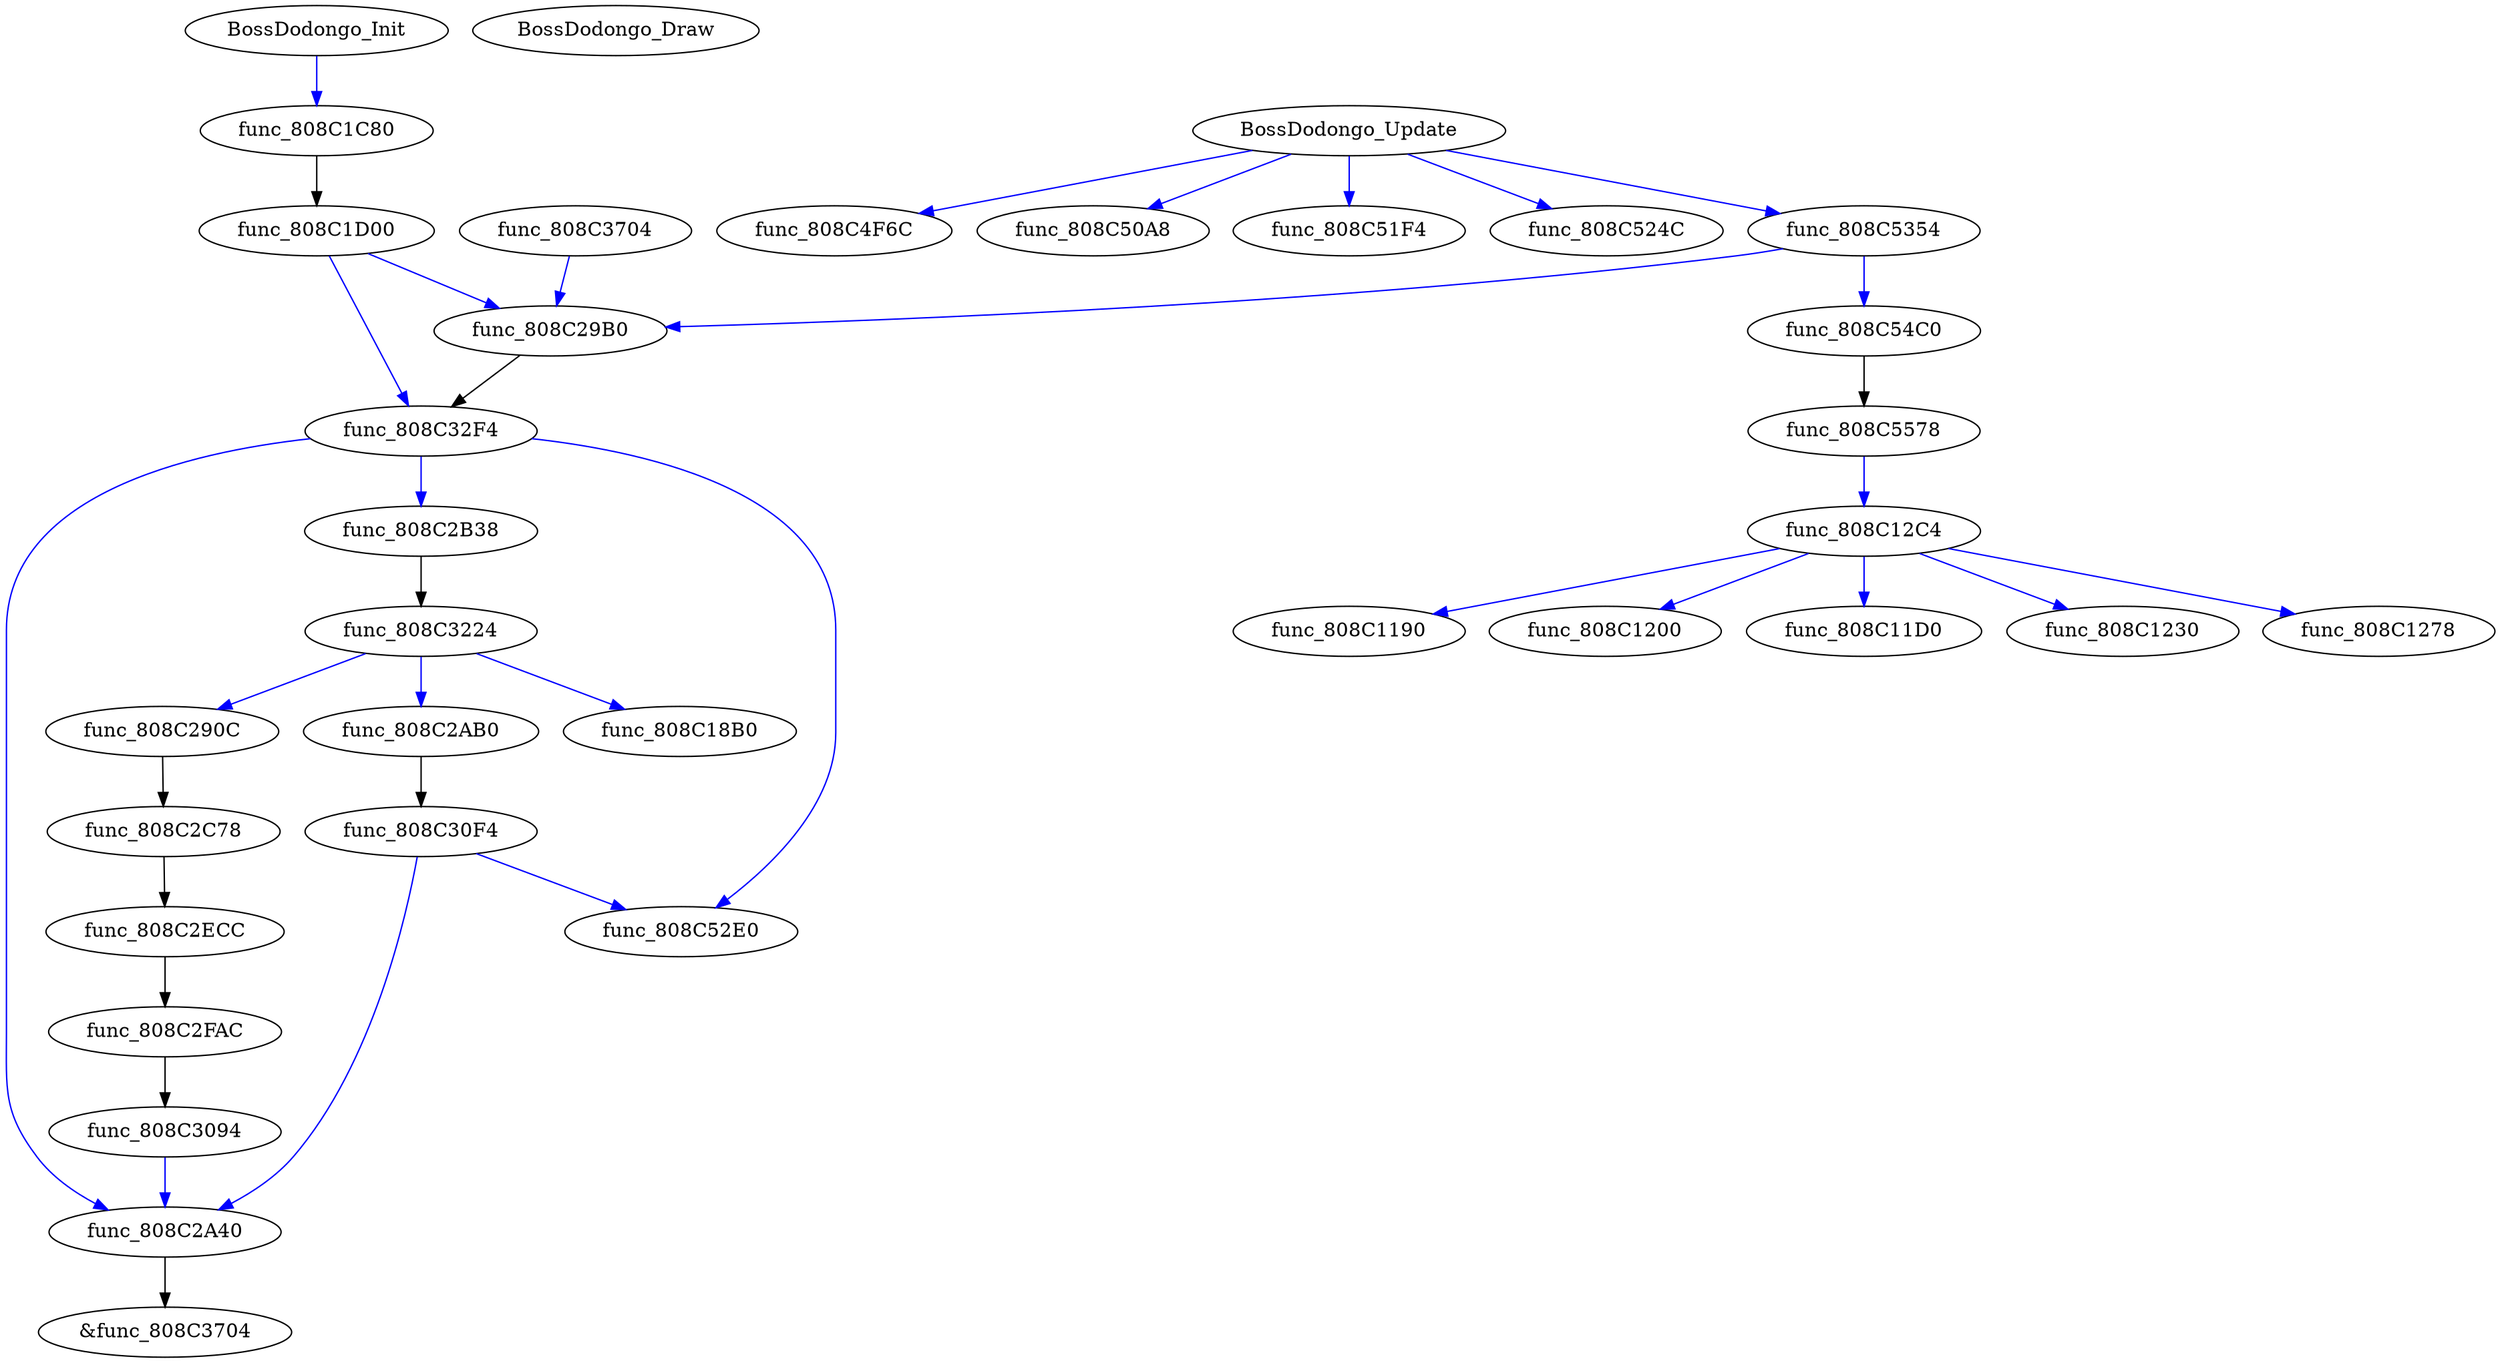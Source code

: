 // Boss_Dodongo
digraph {
	7 [label=BossDodongo_Init]
	23 [label=BossDodongo_Update]
	26 [label=BossDodongo_Draw]
	5 [label=func_808C12C4]
	0 [label=func_808C1190]
	5 -> 0 [color=blue]
	5 [label=func_808C12C4]
	2 [label=func_808C1200]
	5 -> 2 [color=blue]
	5 [label=func_808C12C4]
	1 [label=func_808C11D0]
	5 -> 1 [color=blue]
	5 [label=func_808C12C4]
	3 [label=func_808C1230]
	5 -> 3 [color=blue]
	5 [label=func_808C12C4]
	4 [label=func_808C1278]
	5 -> 4 [color=blue]
	7 [label=BossDodongo_Init]
	8 [label=func_808C1C80]
	7 -> 8 [color=blue]
	8 [label=func_808C1C80]
	9 [label=func_808C1D00]
	8 -> 9 [color=Black]
	9 [label=func_808C1D00]
	21 [label=func_808C32F4]
	9 -> 21 [color=blue]
	9 [label=func_808C1D00]
	11 [label=func_808C29B0]
	9 -> 11 [color=blue]
	10 [label=func_808C290C]
	15 [label=func_808C2C78]
	10 -> 15 [color=Black]
	11 [label=func_808C29B0]
	21 [label=func_808C32F4]
	11 -> 21 [color=Black]
	12 [label=func_808C2A40]
	None [label="&func_808C3704"]
	12 -> None [color=Black]
	13 [label=func_808C2AB0]
	19 [label=func_808C30F4]
	13 -> 19 [color=Black]
	14 [label=func_808C2B38]
	20 [label=func_808C3224]
	14 -> 20 [color=Black]
	15 [label=func_808C2C78]
	16 [label=func_808C2ECC]
	15 -> 16 [color=Black]
	16 [label=func_808C2ECC]
	17 [label=func_808C2FAC]
	16 -> 17 [color=Black]
	17 [label=func_808C2FAC]
	18 [label=func_808C3094]
	17 -> 18 [color=Black]
	18 [label=func_808C3094]
	12 [label=func_808C2A40]
	18 -> 12 [color=blue]
	19 [label=func_808C30F4]
	31 [label=func_808C52E0]
	19 -> 31 [color=blue]
	19 [label=func_808C30F4]
	12 [label=func_808C2A40]
	19 -> 12 [color=blue]
	20 [label=func_808C3224]
	13 [label=func_808C2AB0]
	20 -> 13 [color=blue]
	20 [label=func_808C3224]
	6 [label=func_808C18B0]
	20 -> 6 [color=blue]
	20 [label=func_808C3224]
	10 [label=func_808C290C]
	20 -> 10 [color=blue]
	21 [label=func_808C32F4]
	14 [label=func_808C2B38]
	21 -> 14 [color=blue]
	21 [label=func_808C32F4]
	31 [label=func_808C52E0]
	21 -> 31 [color=blue]
	21 [label=func_808C32F4]
	12 [label=func_808C2A40]
	21 -> 12 [color=blue]
	22 [label=func_808C3704]
	11 [label=func_808C29B0]
	22 -> 11 [color=blue]
	23 [label=BossDodongo_Update]
	27 [label=func_808C4F6C]
	23 -> 27 [color=blue]
	23 [label=BossDodongo_Update]
	28 [label=func_808C50A8]
	23 -> 28 [color=blue]
	23 [label=BossDodongo_Update]
	29 [label=func_808C51F4]
	23 -> 29 [color=blue]
	23 [label=BossDodongo_Update]
	30 [label=func_808C524C]
	23 -> 30 [color=blue]
	23 [label=BossDodongo_Update]
	32 [label=func_808C5354]
	23 -> 32 [color=blue]
	32 [label=func_808C5354]
	33 [label=func_808C54C0]
	32 -> 33 [color=blue]
	32 [label=func_808C5354]
	11 [label=func_808C29B0]
	32 -> 11 [color=blue]
	33 [label=func_808C54C0]
	34 [label=func_808C5578]
	33 -> 34 [color=Black]
	34 [label=func_808C5578]
	5 [label=func_808C12C4]
	34 -> 5 [color=blue]
}

